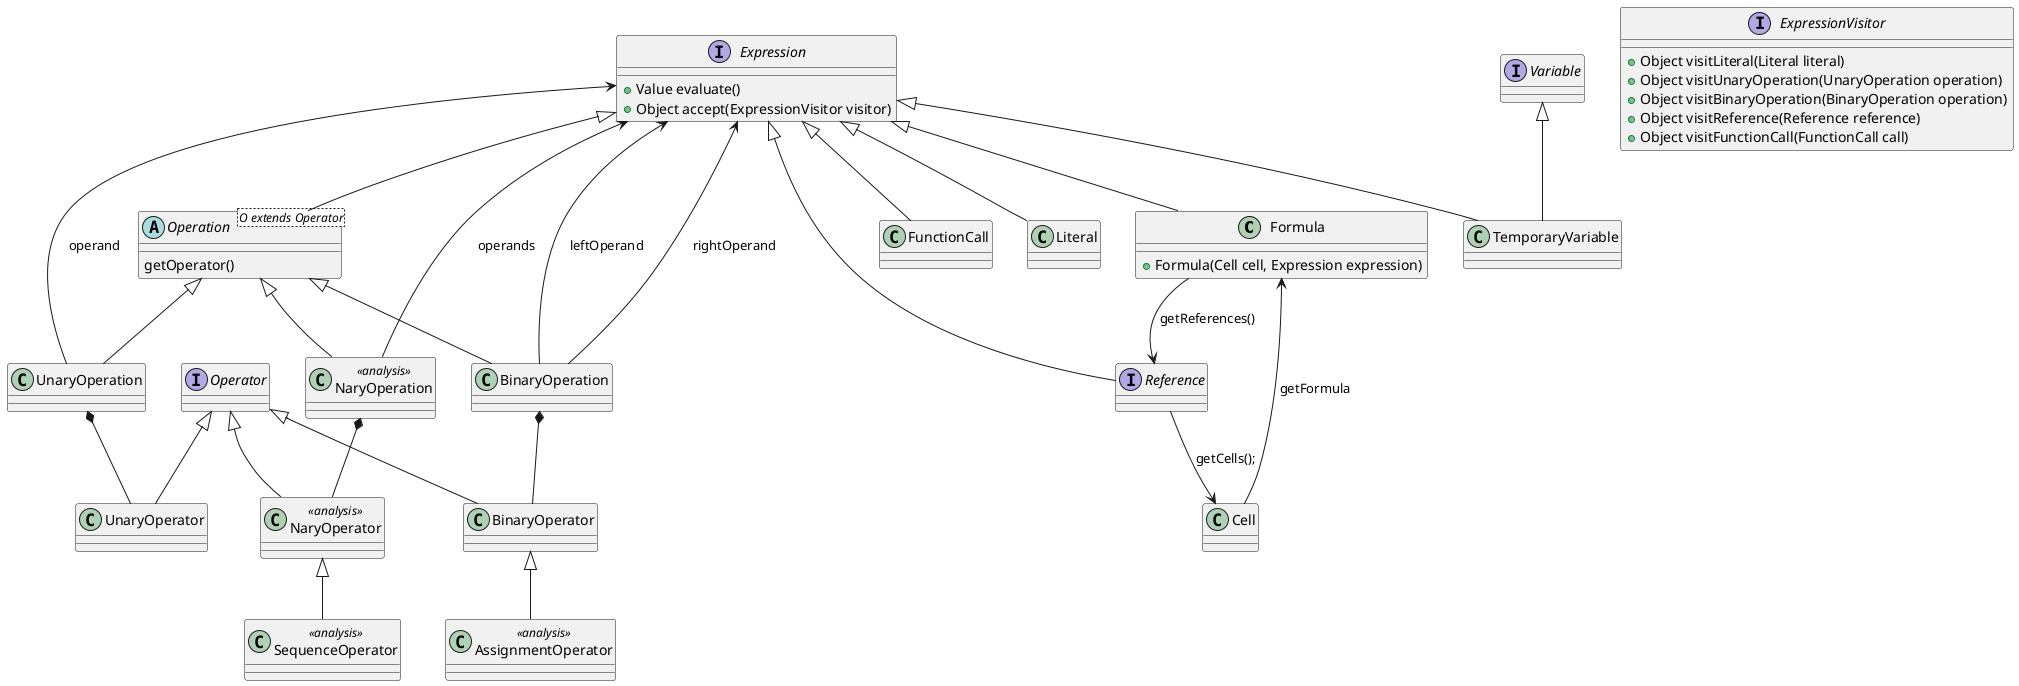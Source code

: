 @startuml domain_model_formulas.png
class Formula {
	+Formula(Cell cell, Expression expression) 
}
interface Expression {
	+Value evaluate()
	+Object accept(ExpressionVisitor visitor)
}
interface Reference {
}
interface Operator {
}

interface Variable{
}


class UnaryOperator {
}
class BinaryOperator {
}
class NaryOperator <<analysis>> {
}
class SequenceOperator <<analysis>> {
}
class AssignmentOperator <<analysis>> {
}
abstract class Operation <O extends Operator> {
    getOperator() 
}
class UnaryOperation {
}
class BinaryOperation {
}
class NaryOperation <<analysis>> {
}
class FunctionCall {
}
class Literal {
}
interface ExpressionVisitor {
	+Object visitLiteral(Literal literal)
	+Object visitUnaryOperation(UnaryOperation operation)
	+Object visitBinaryOperation(BinaryOperation operation)
	+Object visitReference(Reference reference)
	+Object visitFunctionCall(FunctionCall call)
}
Expression <|-- Formula
Expression <|-- Reference
Expression <|-- Operation
Expression <|-- FunctionCall
Expression <|-- Literal
Expression <|-- TemporaryVariable

Operation <|-- UnaryOperation
Operation <|-- BinaryOperation
Operation <|-- NaryOperation

Formula --> Reference : getReferences()
Reference --> Cell : getCells();
Cell --> Formula : getFormula
UnaryOperation --> Expression : operand
BinaryOperation --> Expression : leftOperand
BinaryOperation --> Expression : rightOperand
NaryOperation --> Expression : operands

Operator <|-- UnaryOperator
Operator <|-- BinaryOperator
Operator <|-- NaryOperator

Variable <|-- TemporaryVariable

UnaryOperation *-- UnaryOperator
BinaryOperation *-- BinaryOperator
NaryOperation *-- NaryOperator

NaryOperator <|-- SequenceOperator
BinaryOperator <|-- AssignmentOperator


  @enduml